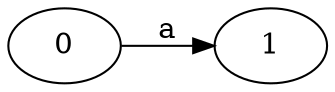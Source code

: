 digraph
{
  vcsn_context = "lal_char(a), b"
  rankdir = LR
  edge [texmode = math, lblstyle = auto]
  d2toptions = "--format tikz --tikzedgelabels --graphstyle=automaton --crop --nominsize --autosize"
  d2tdocpreamble = "    \usepackage{amssymb}    \usetikzlibrary{arrows.meta, automata, bending}    \tikzstyle{automaton}=[shorten >=1pt, pos=.4, >={Stealth[bend,round]}, initial text=]    \tikzstyle{named}=[rectangle, rounded corners]    \tikzstyle{initial}=[initial by arrow]    \tikzstyle{accepting}=[accepting by arrow]  "
  {
    node [texmode = math, style = state]
    0 [style = "state, initial"]
    1 [style = "state, accepting"]
  }
  0 -> 1 [label = "a"]
}

